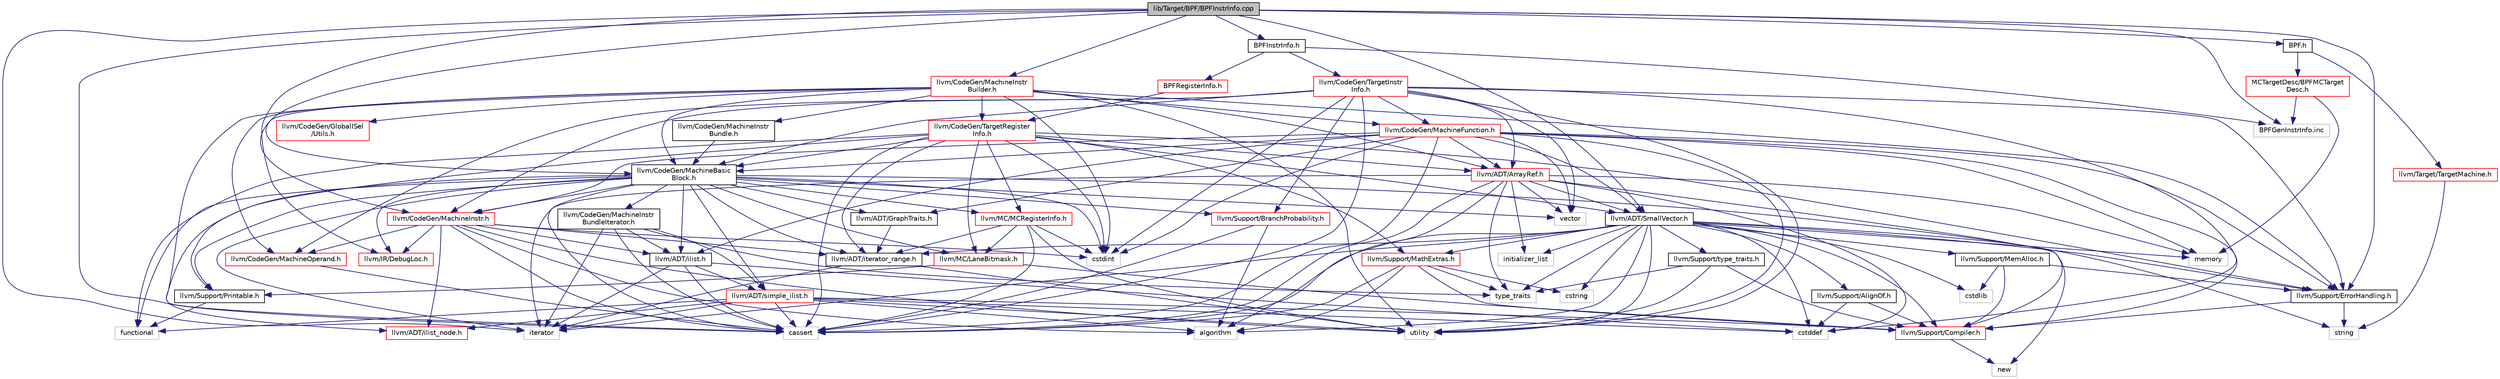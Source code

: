 digraph "lib/Target/BPF/BPFInstrInfo.cpp"
{
 // LATEX_PDF_SIZE
  bgcolor="transparent";
  edge [fontname="Helvetica",fontsize="10",labelfontname="Helvetica",labelfontsize="10"];
  node [fontname="Helvetica",fontsize="10",shape="box"];
  Node1 [label="lib/Target/BPF/BPFInstrInfo.cpp",height=0.2,width=0.4,color="black", fillcolor="grey75", style="filled", fontcolor="black",tooltip=" "];
  Node1 -> Node2 [color="midnightblue",fontsize="10",style="solid",fontname="Helvetica"];
  Node2 [label="BPFInstrInfo.h",height=0.2,width=0.4,color="black",URL="$BPFInstrInfo_8h.html",tooltip=" "];
  Node2 -> Node3 [color="midnightblue",fontsize="10",style="solid",fontname="Helvetica"];
  Node3 [label="BPFRegisterInfo.h",height=0.2,width=0.4,color="red",URL="$BPFRegisterInfo_8h.html",tooltip=" "];
  Node3 -> Node4 [color="midnightblue",fontsize="10",style="solid",fontname="Helvetica"];
  Node4 [label="llvm/CodeGen/TargetRegister\lInfo.h",height=0.2,width=0.4,color="red",URL="$TargetRegisterInfo_8h.html",tooltip=" "];
  Node4 -> Node5 [color="midnightblue",fontsize="10",style="solid",fontname="Helvetica"];
  Node5 [label="llvm/ADT/ArrayRef.h",height=0.2,width=0.4,color="red",URL="$ArrayRef_8h.html",tooltip=" "];
  Node5 -> Node28 [color="midnightblue",fontsize="10",style="solid",fontname="Helvetica"];
  Node28 [label="llvm/ADT/SmallVector.h",height=0.2,width=0.4,color="black",URL="$SmallVector_8h.html",tooltip=" "];
  Node28 -> Node29 [color="midnightblue",fontsize="10",style="solid",fontname="Helvetica"];
  Node29 [label="llvm/ADT/iterator_range.h",height=0.2,width=0.4,color="black",URL="$iterator__range_8h.html",tooltip="This provides a very simple, boring adaptor for a begin and end iterator into a range type."];
  Node29 -> Node30 [color="midnightblue",fontsize="10",style="solid",fontname="Helvetica"];
  Node30 [label="iterator",height=0.2,width=0.4,color="grey75",tooltip=" "];
  Node29 -> Node25 [color="midnightblue",fontsize="10",style="solid",fontname="Helvetica"];
  Node25 [label="utility",height=0.2,width=0.4,color="grey75",tooltip=" "];
  Node28 -> Node31 [color="midnightblue",fontsize="10",style="solid",fontname="Helvetica"];
  Node31 [label="llvm/Support/AlignOf.h",height=0.2,width=0.4,color="black",URL="$AlignOf_8h.html",tooltip=" "];
  Node31 -> Node19 [color="midnightblue",fontsize="10",style="solid",fontname="Helvetica"];
  Node19 [label="llvm/Support/Compiler.h",height=0.2,width=0.4,color="red",URL="$Compiler_8h.html",tooltip=" "];
  Node19 -> Node21 [color="midnightblue",fontsize="10",style="solid",fontname="Helvetica"];
  Node21 [label="new",height=0.2,width=0.4,color="grey75",tooltip=" "];
  Node31 -> Node32 [color="midnightblue",fontsize="10",style="solid",fontname="Helvetica"];
  Node32 [label="cstddef",height=0.2,width=0.4,color="grey75",tooltip=" "];
  Node28 -> Node19 [color="midnightblue",fontsize="10",style="solid",fontname="Helvetica"];
  Node28 -> Node33 [color="midnightblue",fontsize="10",style="solid",fontname="Helvetica"];
  Node33 [label="llvm/Support/MathExtras.h",height=0.2,width=0.4,color="red",URL="$MathExtras_8h.html",tooltip=" "];
  Node33 -> Node19 [color="midnightblue",fontsize="10",style="solid",fontname="Helvetica"];
  Node33 -> Node35 [color="midnightblue",fontsize="10",style="solid",fontname="Helvetica"];
  Node35 [label="algorithm",height=0.2,width=0.4,color="grey75",tooltip=" "];
  Node33 -> Node26 [color="midnightblue",fontsize="10",style="solid",fontname="Helvetica"];
  Node26 [label="cassert",height=0.2,width=0.4,color="grey75",tooltip=" "];
  Node33 -> Node37 [color="midnightblue",fontsize="10",style="solid",fontname="Helvetica"];
  Node37 [label="cstring",height=0.2,width=0.4,color="grey75",tooltip=" "];
  Node33 -> Node24 [color="midnightblue",fontsize="10",style="solid",fontname="Helvetica"];
  Node24 [label="type_traits",height=0.2,width=0.4,color="grey75",tooltip=" "];
  Node28 -> Node39 [color="midnightblue",fontsize="10",style="solid",fontname="Helvetica"];
  Node39 [label="llvm/Support/MemAlloc.h",height=0.2,width=0.4,color="black",URL="$MemAlloc_8h.html",tooltip="This file defines counterparts of C library allocation functions defined in the namespace 'std'."];
  Node39 -> Node19 [color="midnightblue",fontsize="10",style="solid",fontname="Helvetica"];
  Node39 -> Node40 [color="midnightblue",fontsize="10",style="solid",fontname="Helvetica"];
  Node40 [label="llvm/Support/ErrorHandling.h",height=0.2,width=0.4,color="black",URL="$llvm_2Support_2ErrorHandling_8h.html",tooltip=" "];
  Node40 -> Node19 [color="midnightblue",fontsize="10",style="solid",fontname="Helvetica"];
  Node40 -> Node41 [color="midnightblue",fontsize="10",style="solid",fontname="Helvetica"];
  Node41 [label="string",height=0.2,width=0.4,color="grey75",tooltip=" "];
  Node39 -> Node42 [color="midnightblue",fontsize="10",style="solid",fontname="Helvetica"];
  Node42 [label="cstdlib",height=0.2,width=0.4,color="grey75",tooltip=" "];
  Node28 -> Node23 [color="midnightblue",fontsize="10",style="solid",fontname="Helvetica"];
  Node23 [label="llvm/Support/type_traits.h",height=0.2,width=0.4,color="black",URL="$type__traits_8h.html",tooltip=" "];
  Node23 -> Node19 [color="midnightblue",fontsize="10",style="solid",fontname="Helvetica"];
  Node23 -> Node24 [color="midnightblue",fontsize="10",style="solid",fontname="Helvetica"];
  Node23 -> Node25 [color="midnightblue",fontsize="10",style="solid",fontname="Helvetica"];
  Node28 -> Node40 [color="midnightblue",fontsize="10",style="solid",fontname="Helvetica"];
  Node28 -> Node35 [color="midnightblue",fontsize="10",style="solid",fontname="Helvetica"];
  Node28 -> Node26 [color="midnightblue",fontsize="10",style="solid",fontname="Helvetica"];
  Node28 -> Node32 [color="midnightblue",fontsize="10",style="solid",fontname="Helvetica"];
  Node28 -> Node42 [color="midnightblue",fontsize="10",style="solid",fontname="Helvetica"];
  Node28 -> Node37 [color="midnightblue",fontsize="10",style="solid",fontname="Helvetica"];
  Node28 -> Node43 [color="midnightblue",fontsize="10",style="solid",fontname="Helvetica"];
  Node43 [label="initializer_list",height=0.2,width=0.4,color="grey75",tooltip=" "];
  Node28 -> Node30 [color="midnightblue",fontsize="10",style="solid",fontname="Helvetica"];
  Node28 -> Node27 [color="midnightblue",fontsize="10",style="solid",fontname="Helvetica"];
  Node27 [label="memory",height=0.2,width=0.4,color="grey75",tooltip=" "];
  Node28 -> Node21 [color="midnightblue",fontsize="10",style="solid",fontname="Helvetica"];
  Node28 -> Node24 [color="midnightblue",fontsize="10",style="solid",fontname="Helvetica"];
  Node28 -> Node25 [color="midnightblue",fontsize="10",style="solid",fontname="Helvetica"];
  Node5 -> Node19 [color="midnightblue",fontsize="10",style="solid",fontname="Helvetica"];
  Node5 -> Node35 [color="midnightblue",fontsize="10",style="solid",fontname="Helvetica"];
  Node5 -> Node26 [color="midnightblue",fontsize="10",style="solid",fontname="Helvetica"];
  Node5 -> Node32 [color="midnightblue",fontsize="10",style="solid",fontname="Helvetica"];
  Node5 -> Node43 [color="midnightblue",fontsize="10",style="solid",fontname="Helvetica"];
  Node5 -> Node30 [color="midnightblue",fontsize="10",style="solid",fontname="Helvetica"];
  Node5 -> Node27 [color="midnightblue",fontsize="10",style="solid",fontname="Helvetica"];
  Node5 -> Node24 [color="midnightblue",fontsize="10",style="solid",fontname="Helvetica"];
  Node5 -> Node54 [color="midnightblue",fontsize="10",style="solid",fontname="Helvetica"];
  Node54 [label="vector",height=0.2,width=0.4,color="grey75",tooltip=" "];
  Node4 -> Node28 [color="midnightblue",fontsize="10",style="solid",fontname="Helvetica"];
  Node4 -> Node29 [color="midnightblue",fontsize="10",style="solid",fontname="Helvetica"];
  Node4 -> Node55 [color="midnightblue",fontsize="10",style="solid",fontname="Helvetica"];
  Node55 [label="llvm/CodeGen/MachineBasic\lBlock.h",height=0.2,width=0.4,color="black",URL="$MachineBasicBlock_8h.html",tooltip=" "];
  Node55 -> Node56 [color="midnightblue",fontsize="10",style="solid",fontname="Helvetica"];
  Node56 [label="llvm/ADT/GraphTraits.h",height=0.2,width=0.4,color="black",URL="$GraphTraits_8h.html",tooltip=" "];
  Node56 -> Node29 [color="midnightblue",fontsize="10",style="solid",fontname="Helvetica"];
  Node55 -> Node57 [color="midnightblue",fontsize="10",style="solid",fontname="Helvetica"];
  Node57 [label="llvm/ADT/ilist.h",height=0.2,width=0.4,color="black",URL="$ilist_8h.html",tooltip=" "];
  Node57 -> Node58 [color="midnightblue",fontsize="10",style="solid",fontname="Helvetica"];
  Node58 [label="llvm/ADT/simple_ilist.h",height=0.2,width=0.4,color="red",URL="$simple__ilist_8h.html",tooltip=" "];
  Node58 -> Node63 [color="midnightblue",fontsize="10",style="solid",fontname="Helvetica"];
  Node63 [label="llvm/ADT/ilist_node.h",height=0.2,width=0.4,color="red",URL="$ilist__node_8h.html",tooltip=" "];
  Node58 -> Node19 [color="midnightblue",fontsize="10",style="solid",fontname="Helvetica"];
  Node58 -> Node35 [color="midnightblue",fontsize="10",style="solid",fontname="Helvetica"];
  Node58 -> Node26 [color="midnightblue",fontsize="10",style="solid",fontname="Helvetica"];
  Node58 -> Node32 [color="midnightblue",fontsize="10",style="solid",fontname="Helvetica"];
  Node58 -> Node47 [color="midnightblue",fontsize="10",style="solid",fontname="Helvetica"];
  Node47 [label="functional",height=0.2,width=0.4,color="grey75",tooltip=" "];
  Node58 -> Node30 [color="midnightblue",fontsize="10",style="solid",fontname="Helvetica"];
  Node58 -> Node25 [color="midnightblue",fontsize="10",style="solid",fontname="Helvetica"];
  Node57 -> Node26 [color="midnightblue",fontsize="10",style="solid",fontname="Helvetica"];
  Node57 -> Node32 [color="midnightblue",fontsize="10",style="solid",fontname="Helvetica"];
  Node57 -> Node30 [color="midnightblue",fontsize="10",style="solid",fontname="Helvetica"];
  Node55 -> Node63 [color="midnightblue",fontsize="10",style="solid",fontname="Helvetica"];
  Node55 -> Node29 [color="midnightblue",fontsize="10",style="solid",fontname="Helvetica"];
  Node55 -> Node58 [color="midnightblue",fontsize="10",style="solid",fontname="Helvetica"];
  Node55 -> Node65 [color="midnightblue",fontsize="10",style="solid",fontname="Helvetica"];
  Node65 [label="llvm/CodeGen/MachineInstr.h",height=0.2,width=0.4,color="red",URL="$MachineInstr_8h.html",tooltip=" "];
  Node65 -> Node57 [color="midnightblue",fontsize="10",style="solid",fontname="Helvetica"];
  Node65 -> Node63 [color="midnightblue",fontsize="10",style="solid",fontname="Helvetica"];
  Node65 -> Node29 [color="midnightblue",fontsize="10",style="solid",fontname="Helvetica"];
  Node65 -> Node164 [color="midnightblue",fontsize="10",style="solid",fontname="Helvetica"];
  Node164 [label="llvm/CodeGen/MachineOperand.h",height=0.2,width=0.4,color="red",URL="$MachineOperand_8h.html",tooltip=" "];
  Node164 -> Node26 [color="midnightblue",fontsize="10",style="solid",fontname="Helvetica"];
  Node65 -> Node85 [color="midnightblue",fontsize="10",style="solid",fontname="Helvetica"];
  Node85 [label="llvm/IR/DebugLoc.h",height=0.2,width=0.4,color="red",URL="$DebugLoc_8h.html",tooltip=" "];
  Node65 -> Node35 [color="midnightblue",fontsize="10",style="solid",fontname="Helvetica"];
  Node65 -> Node26 [color="midnightblue",fontsize="10",style="solid",fontname="Helvetica"];
  Node65 -> Node46 [color="midnightblue",fontsize="10",style="solid",fontname="Helvetica"];
  Node46 [label="cstdint",height=0.2,width=0.4,color="grey75",tooltip=" "];
  Node65 -> Node25 [color="midnightblue",fontsize="10",style="solid",fontname="Helvetica"];
  Node55 -> Node192 [color="midnightblue",fontsize="10",style="solid",fontname="Helvetica"];
  Node192 [label="llvm/CodeGen/MachineInstr\lBundleIterator.h",height=0.2,width=0.4,color="black",URL="$MachineInstrBundleIterator_8h.html",tooltip=" "];
  Node192 -> Node57 [color="midnightblue",fontsize="10",style="solid",fontname="Helvetica"];
  Node192 -> Node58 [color="midnightblue",fontsize="10",style="solid",fontname="Helvetica"];
  Node192 -> Node26 [color="midnightblue",fontsize="10",style="solid",fontname="Helvetica"];
  Node192 -> Node30 [color="midnightblue",fontsize="10",style="solid",fontname="Helvetica"];
  Node192 -> Node24 [color="midnightblue",fontsize="10",style="solid",fontname="Helvetica"];
  Node55 -> Node85 [color="midnightblue",fontsize="10",style="solid",fontname="Helvetica"];
  Node55 -> Node182 [color="midnightblue",fontsize="10",style="solid",fontname="Helvetica"];
  Node182 [label="llvm/MC/LaneBitmask.h",height=0.2,width=0.4,color="red",URL="$LaneBitmask_8h.html",tooltip="A common definition of LaneBitmask for use in TableGen and CodeGen."];
  Node182 -> Node19 [color="midnightblue",fontsize="10",style="solid",fontname="Helvetica"];
  Node182 -> Node183 [color="midnightblue",fontsize="10",style="solid",fontname="Helvetica"];
  Node183 [label="llvm/Support/Printable.h",height=0.2,width=0.4,color="black",URL="$Printable_8h.html",tooltip=" "];
  Node183 -> Node47 [color="midnightblue",fontsize="10",style="solid",fontname="Helvetica"];
  Node55 -> Node181 [color="midnightblue",fontsize="10",style="solid",fontname="Helvetica"];
  Node181 [label="llvm/MC/MCRegisterInfo.h",height=0.2,width=0.4,color="red",URL="$MCRegisterInfo_8h.html",tooltip=" "];
  Node181 -> Node29 [color="midnightblue",fontsize="10",style="solid",fontname="Helvetica"];
  Node181 -> Node182 [color="midnightblue",fontsize="10",style="solid",fontname="Helvetica"];
  Node181 -> Node26 [color="midnightblue",fontsize="10",style="solid",fontname="Helvetica"];
  Node181 -> Node46 [color="midnightblue",fontsize="10",style="solid",fontname="Helvetica"];
  Node181 -> Node25 [color="midnightblue",fontsize="10",style="solid",fontname="Helvetica"];
  Node55 -> Node193 [color="midnightblue",fontsize="10",style="solid",fontname="Helvetica"];
  Node193 [label="llvm/Support/BranchProbability.h",height=0.2,width=0.4,color="red",URL="$BranchProbability_8h.html",tooltip=" "];
  Node193 -> Node35 [color="midnightblue",fontsize="10",style="solid",fontname="Helvetica"];
  Node193 -> Node26 [color="midnightblue",fontsize="10",style="solid",fontname="Helvetica"];
  Node55 -> Node183 [color="midnightblue",fontsize="10",style="solid",fontname="Helvetica"];
  Node55 -> Node26 [color="midnightblue",fontsize="10",style="solid",fontname="Helvetica"];
  Node55 -> Node46 [color="midnightblue",fontsize="10",style="solid",fontname="Helvetica"];
  Node55 -> Node47 [color="midnightblue",fontsize="10",style="solid",fontname="Helvetica"];
  Node55 -> Node30 [color="midnightblue",fontsize="10",style="solid",fontname="Helvetica"];
  Node55 -> Node41 [color="midnightblue",fontsize="10",style="solid",fontname="Helvetica"];
  Node55 -> Node54 [color="midnightblue",fontsize="10",style="solid",fontname="Helvetica"];
  Node4 -> Node182 [color="midnightblue",fontsize="10",style="solid",fontname="Helvetica"];
  Node4 -> Node181 [color="midnightblue",fontsize="10",style="solid",fontname="Helvetica"];
  Node4 -> Node40 [color="midnightblue",fontsize="10",style="solid",fontname="Helvetica"];
  Node4 -> Node33 [color="midnightblue",fontsize="10",style="solid",fontname="Helvetica"];
  Node4 -> Node183 [color="midnightblue",fontsize="10",style="solid",fontname="Helvetica"];
  Node4 -> Node26 [color="midnightblue",fontsize="10",style="solid",fontname="Helvetica"];
  Node4 -> Node46 [color="midnightblue",fontsize="10",style="solid",fontname="Helvetica"];
  Node4 -> Node47 [color="midnightblue",fontsize="10",style="solid",fontname="Helvetica"];
  Node2 -> Node196 [color="midnightblue",fontsize="10",style="solid",fontname="Helvetica"];
  Node196 [label="llvm/CodeGen/TargetInstr\lInfo.h",height=0.2,width=0.4,color="red",URL="$TargetInstrInfo_8h.html",tooltip=" "];
  Node196 -> Node5 [color="midnightblue",fontsize="10",style="solid",fontname="Helvetica"];
  Node196 -> Node55 [color="midnightblue",fontsize="10",style="solid",fontname="Helvetica"];
  Node196 -> Node204 [color="midnightblue",fontsize="10",style="solid",fontname="Helvetica"];
  Node204 [label="llvm/CodeGen/MachineFunction.h",height=0.2,width=0.4,color="red",URL="$MachineFunction_8h.html",tooltip=" "];
  Node204 -> Node5 [color="midnightblue",fontsize="10",style="solid",fontname="Helvetica"];
  Node204 -> Node56 [color="midnightblue",fontsize="10",style="solid",fontname="Helvetica"];
  Node204 -> Node28 [color="midnightblue",fontsize="10",style="solid",fontname="Helvetica"];
  Node204 -> Node57 [color="midnightblue",fontsize="10",style="solid",fontname="Helvetica"];
  Node204 -> Node55 [color="midnightblue",fontsize="10",style="solid",fontname="Helvetica"];
  Node204 -> Node65 [color="midnightblue",fontsize="10",style="solid",fontname="Helvetica"];
  Node204 -> Node19 [color="midnightblue",fontsize="10",style="solid",fontname="Helvetica"];
  Node204 -> Node40 [color="midnightblue",fontsize="10",style="solid",fontname="Helvetica"];
  Node204 -> Node26 [color="midnightblue",fontsize="10",style="solid",fontname="Helvetica"];
  Node204 -> Node46 [color="midnightblue",fontsize="10",style="solid",fontname="Helvetica"];
  Node204 -> Node27 [color="midnightblue",fontsize="10",style="solid",fontname="Helvetica"];
  Node204 -> Node25 [color="midnightblue",fontsize="10",style="solid",fontname="Helvetica"];
  Node204 -> Node54 [color="midnightblue",fontsize="10",style="solid",fontname="Helvetica"];
  Node196 -> Node65 [color="midnightblue",fontsize="10",style="solid",fontname="Helvetica"];
  Node196 -> Node164 [color="midnightblue",fontsize="10",style="solid",fontname="Helvetica"];
  Node196 -> Node193 [color="midnightblue",fontsize="10",style="solid",fontname="Helvetica"];
  Node196 -> Node40 [color="midnightblue",fontsize="10",style="solid",fontname="Helvetica"];
  Node196 -> Node26 [color="midnightblue",fontsize="10",style="solid",fontname="Helvetica"];
  Node196 -> Node32 [color="midnightblue",fontsize="10",style="solid",fontname="Helvetica"];
  Node196 -> Node46 [color="midnightblue",fontsize="10",style="solid",fontname="Helvetica"];
  Node196 -> Node25 [color="midnightblue",fontsize="10",style="solid",fontname="Helvetica"];
  Node196 -> Node54 [color="midnightblue",fontsize="10",style="solid",fontname="Helvetica"];
  Node2 -> Node228 [color="midnightblue",fontsize="10",style="solid",fontname="Helvetica"];
  Node228 [label="BPFGenInstrInfo.inc",height=0.2,width=0.4,color="grey75",tooltip=" "];
  Node1 -> Node229 [color="midnightblue",fontsize="10",style="solid",fontname="Helvetica"];
  Node229 [label="BPF.h",height=0.2,width=0.4,color="black",URL="$BPF_8h.html",tooltip=" "];
  Node229 -> Node230 [color="midnightblue",fontsize="10",style="solid",fontname="Helvetica"];
  Node230 [label="MCTargetDesc/BPFMCTarget\lDesc.h",height=0.2,width=0.4,color="red",URL="$BPFMCTargetDesc_8h.html",tooltip=" "];
  Node230 -> Node27 [color="midnightblue",fontsize="10",style="solid",fontname="Helvetica"];
  Node230 -> Node228 [color="midnightblue",fontsize="10",style="solid",fontname="Helvetica"];
  Node229 -> Node233 [color="midnightblue",fontsize="10",style="solid",fontname="Helvetica"];
  Node233 [label="llvm/Target/TargetMachine.h",height=0.2,width=0.4,color="red",URL="$llvm_2Target_2TargetMachine_8h.html",tooltip=" "];
  Node233 -> Node41 [color="midnightblue",fontsize="10",style="solid",fontname="Helvetica"];
  Node1 -> Node28 [color="midnightblue",fontsize="10",style="solid",fontname="Helvetica"];
  Node1 -> Node55 [color="midnightblue",fontsize="10",style="solid",fontname="Helvetica"];
  Node1 -> Node236 [color="midnightblue",fontsize="10",style="solid",fontname="Helvetica"];
  Node236 [label="llvm/CodeGen/MachineInstr\lBuilder.h",height=0.2,width=0.4,color="red",URL="$MachineInstrBuilder_8h.html",tooltip=" "];
  Node236 -> Node5 [color="midnightblue",fontsize="10",style="solid",fontname="Helvetica"];
  Node236 -> Node237 [color="midnightblue",fontsize="10",style="solid",fontname="Helvetica"];
  Node237 [label="llvm/CodeGen/GlobalISel\l/Utils.h",height=0.2,width=0.4,color="red",URL="$llvm_2CodeGen_2GlobalISel_2Utils_8h.html",tooltip=" "];
  Node236 -> Node55 [color="midnightblue",fontsize="10",style="solid",fontname="Helvetica"];
  Node236 -> Node204 [color="midnightblue",fontsize="10",style="solid",fontname="Helvetica"];
  Node236 -> Node65 [color="midnightblue",fontsize="10",style="solid",fontname="Helvetica"];
  Node236 -> Node207 [color="midnightblue",fontsize="10",style="solid",fontname="Helvetica"];
  Node207 [label="llvm/CodeGen/MachineInstr\lBundle.h",height=0.2,width=0.4,color="black",URL="$MachineInstrBundle_8h.html",tooltip=" "];
  Node207 -> Node55 [color="midnightblue",fontsize="10",style="solid",fontname="Helvetica"];
  Node236 -> Node164 [color="midnightblue",fontsize="10",style="solid",fontname="Helvetica"];
  Node236 -> Node4 [color="midnightblue",fontsize="10",style="solid",fontname="Helvetica"];
  Node236 -> Node40 [color="midnightblue",fontsize="10",style="solid",fontname="Helvetica"];
  Node236 -> Node26 [color="midnightblue",fontsize="10",style="solid",fontname="Helvetica"];
  Node236 -> Node46 [color="midnightblue",fontsize="10",style="solid",fontname="Helvetica"];
  Node236 -> Node25 [color="midnightblue",fontsize="10",style="solid",fontname="Helvetica"];
  Node1 -> Node85 [color="midnightblue",fontsize="10",style="solid",fontname="Helvetica"];
  Node1 -> Node40 [color="midnightblue",fontsize="10",style="solid",fontname="Helvetica"];
  Node1 -> Node26 [color="midnightblue",fontsize="10",style="solid",fontname="Helvetica"];
  Node1 -> Node30 [color="midnightblue",fontsize="10",style="solid",fontname="Helvetica"];
  Node1 -> Node228 [color="midnightblue",fontsize="10",style="solid",fontname="Helvetica"];
}
